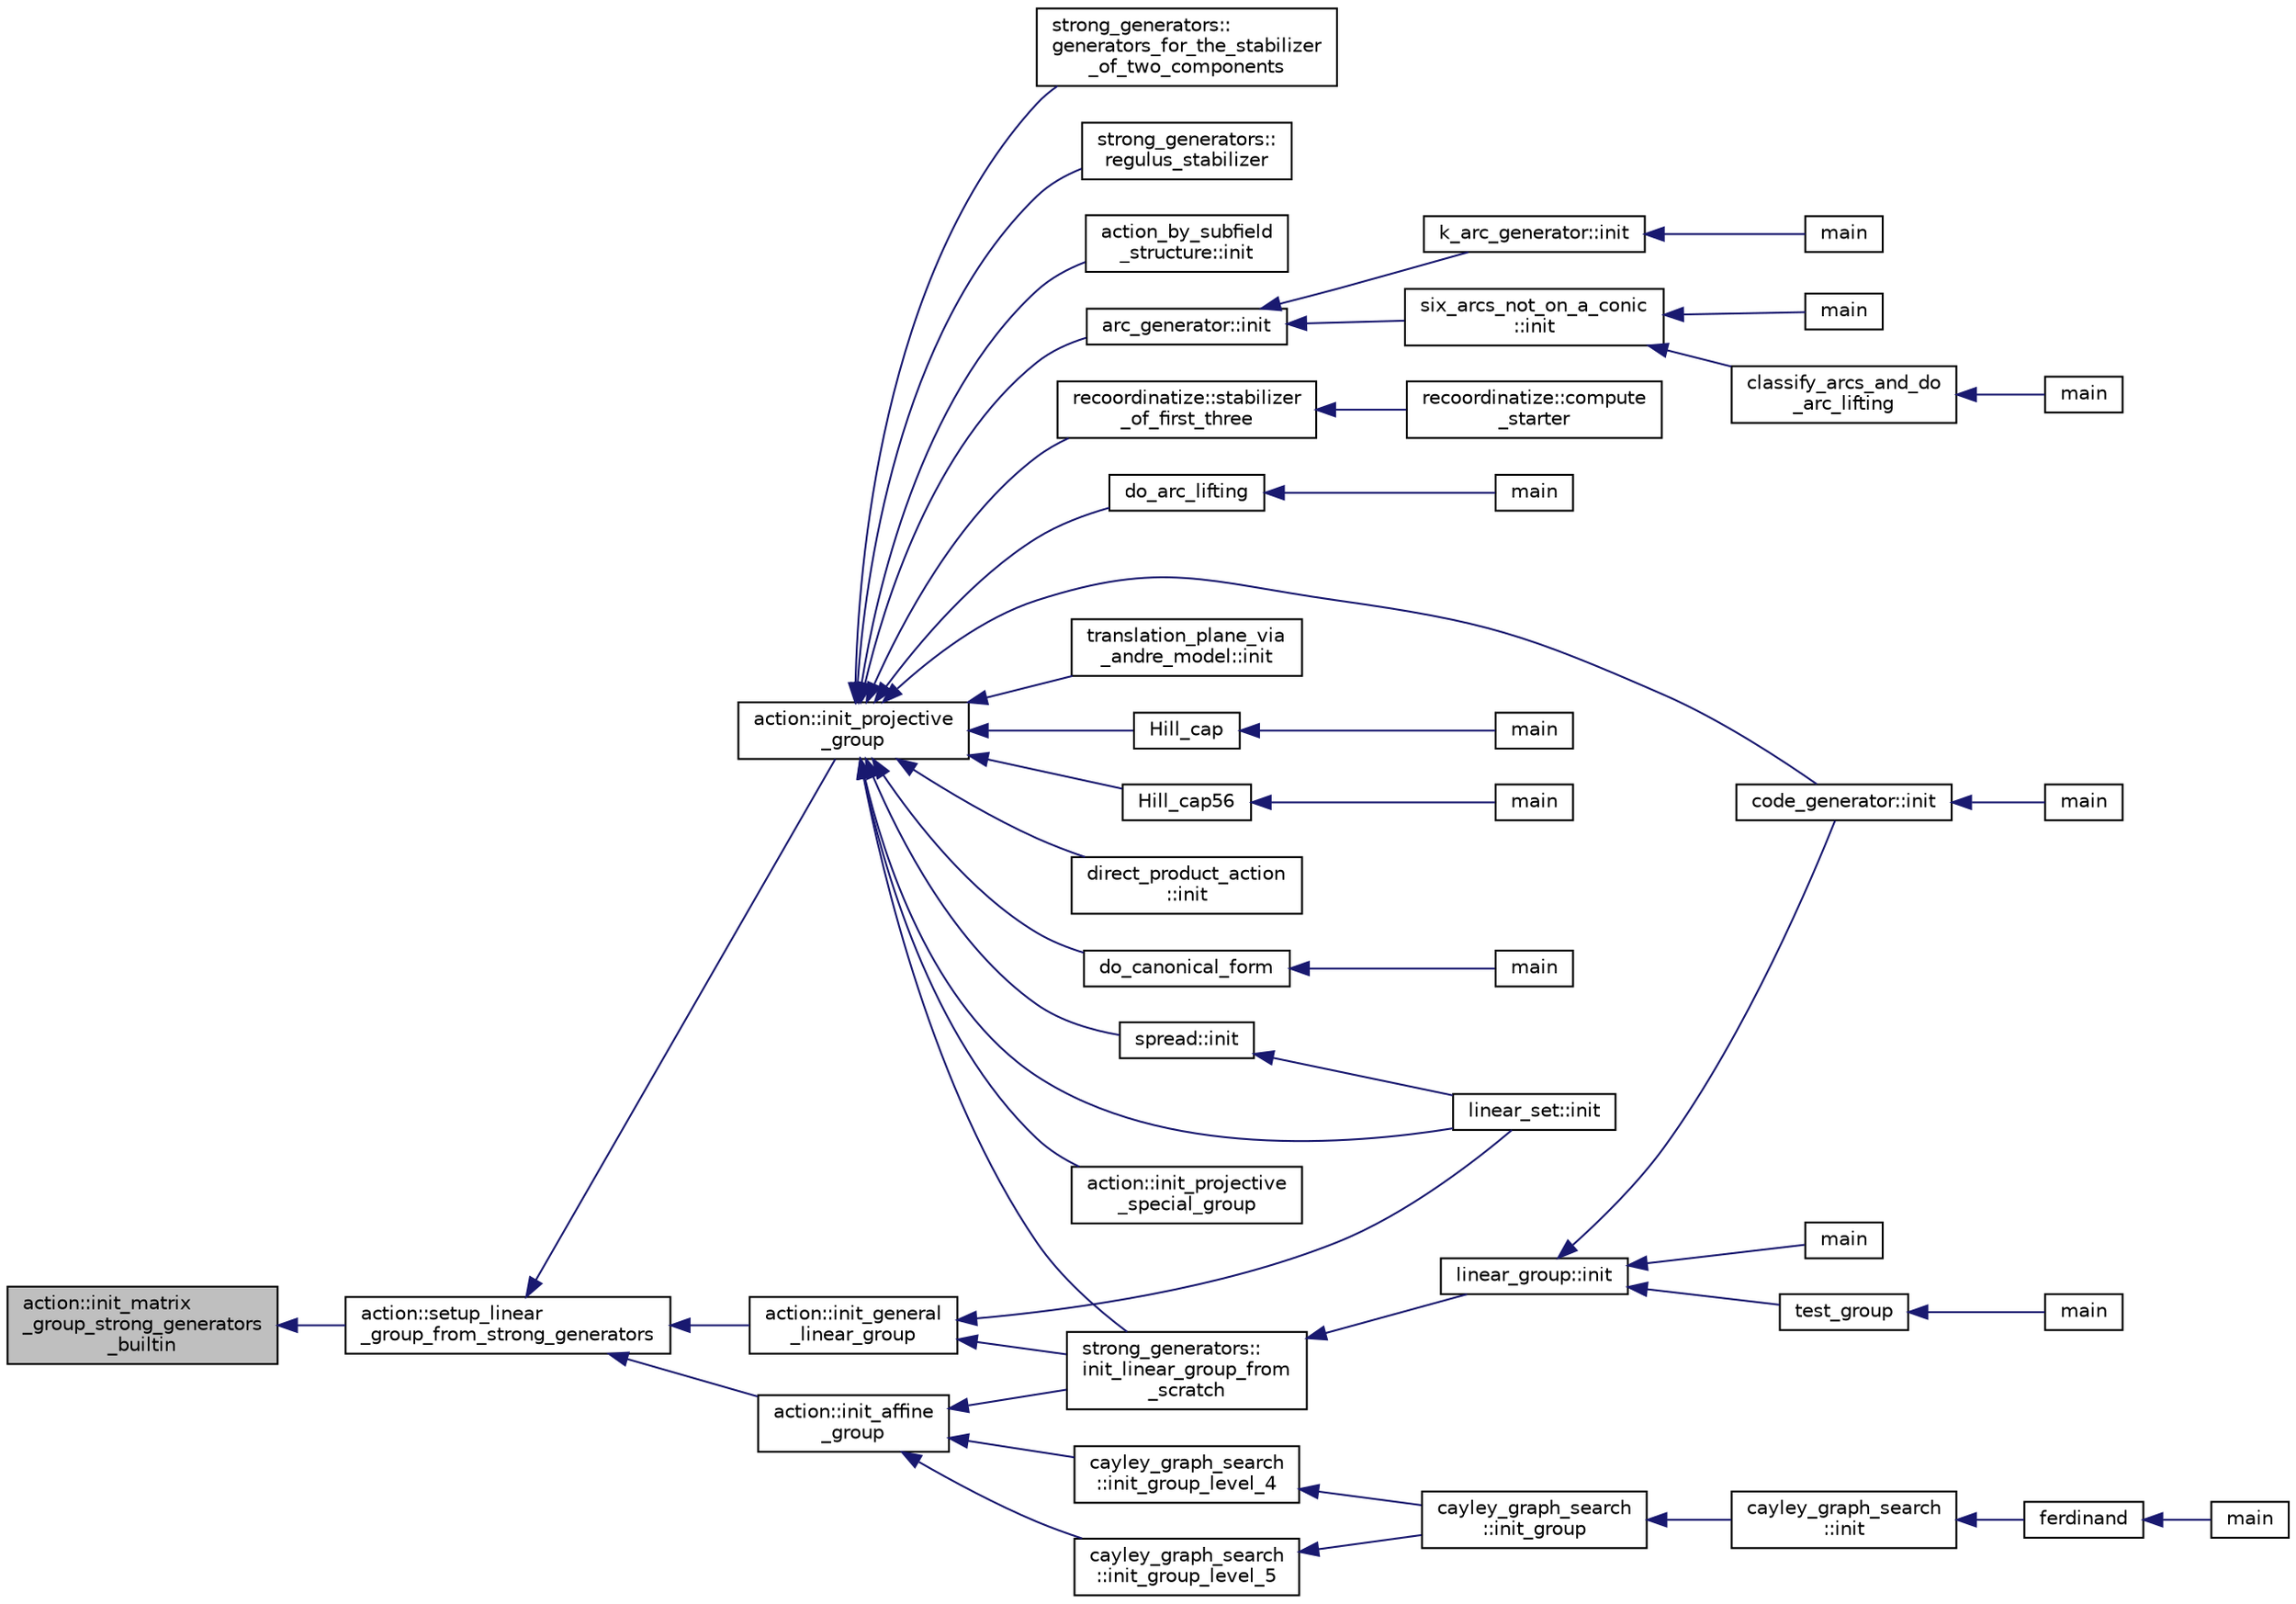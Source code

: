digraph "action::init_matrix_group_strong_generators_builtin"
{
  edge [fontname="Helvetica",fontsize="10",labelfontname="Helvetica",labelfontsize="10"];
  node [fontname="Helvetica",fontsize="10",shape=record];
  rankdir="LR";
  Node27664 [label="action::init_matrix\l_group_strong_generators\l_builtin",height=0.2,width=0.4,color="black", fillcolor="grey75", style="filled", fontcolor="black"];
  Node27664 -> Node27665 [dir="back",color="midnightblue",fontsize="10",style="solid",fontname="Helvetica"];
  Node27665 [label="action::setup_linear\l_group_from_strong_generators",height=0.2,width=0.4,color="black", fillcolor="white", style="filled",URL="$d2/d86/classaction.html#a20d2b143cd89f2ce81c02613356f69d1"];
  Node27665 -> Node27666 [dir="back",color="midnightblue",fontsize="10",style="solid",fontname="Helvetica"];
  Node27666 [label="action::init_projective\l_group",height=0.2,width=0.4,color="black", fillcolor="white", style="filled",URL="$d2/d86/classaction.html#ad943cb9d3828331bf5634c6dbfc31afd"];
  Node27666 -> Node27667 [dir="back",color="midnightblue",fontsize="10",style="solid",fontname="Helvetica"];
  Node27667 [label="do_arc_lifting",height=0.2,width=0.4,color="black", fillcolor="white", style="filled",URL="$d5/d9e/arcs__orderly_8_c.html#a7367bc544c290322bdbd4545388a27a8"];
  Node27667 -> Node27668 [dir="back",color="midnightblue",fontsize="10",style="solid",fontname="Helvetica"];
  Node27668 [label="main",height=0.2,width=0.4,color="black", fillcolor="white", style="filled",URL="$d5/d9e/arcs__orderly_8_c.html#a3c04138a5bfe5d72780bb7e82a18e627"];
  Node27666 -> Node27669 [dir="back",color="midnightblue",fontsize="10",style="solid",fontname="Helvetica"];
  Node27669 [label="code_generator::init",height=0.2,width=0.4,color="black", fillcolor="white", style="filled",URL="$db/d37/classcode__generator.html#acfaa1e8badf6f30255203f499b130af8"];
  Node27669 -> Node27670 [dir="back",color="midnightblue",fontsize="10",style="solid",fontname="Helvetica"];
  Node27670 [label="main",height=0.2,width=0.4,color="black", fillcolor="white", style="filled",URL="$d4/d4f/codes_8_c.html#a217dbf8b442f20279ea00b898af96f52"];
  Node27666 -> Node27671 [dir="back",color="midnightblue",fontsize="10",style="solid",fontname="Helvetica"];
  Node27671 [label="direct_product_action\l::init",height=0.2,width=0.4,color="black", fillcolor="white", style="filled",URL="$d3/d78/classdirect__product__action.html#aad40060e5821c011cccaa65a5c4df64f"];
  Node27666 -> Node27672 [dir="back",color="midnightblue",fontsize="10",style="solid",fontname="Helvetica"];
  Node27672 [label="Hill_cap",height=0.2,width=0.4,color="black", fillcolor="white", style="filled",URL="$da/d28/hill_8_c.html#a7c2543fe497e681d4b492b16ea7f933e"];
  Node27672 -> Node27673 [dir="back",color="midnightblue",fontsize="10",style="solid",fontname="Helvetica"];
  Node27673 [label="main",height=0.2,width=0.4,color="black", fillcolor="white", style="filled",URL="$da/d28/hill_8_c.html#a217dbf8b442f20279ea00b898af96f52"];
  Node27666 -> Node27674 [dir="back",color="midnightblue",fontsize="10",style="solid",fontname="Helvetica"];
  Node27674 [label="linear_set::init",height=0.2,width=0.4,color="black", fillcolor="white", style="filled",URL="$dd/d86/classlinear__set.html#a7ab24e84423749047d5465cb15505475"];
  Node27666 -> Node27675 [dir="back",color="midnightblue",fontsize="10",style="solid",fontname="Helvetica"];
  Node27675 [label="Hill_cap56",height=0.2,width=0.4,color="black", fillcolor="white", style="filled",URL="$df/d74/tl__geometry_8h.html#ad7fc0ff2bf8455ab25e170c6930047a6"];
  Node27675 -> Node27676 [dir="back",color="midnightblue",fontsize="10",style="solid",fontname="Helvetica"];
  Node27676 [label="main",height=0.2,width=0.4,color="black", fillcolor="white", style="filled",URL="$d4/d6e/make__something_8_c.html#a217dbf8b442f20279ea00b898af96f52"];
  Node27666 -> Node27677 [dir="back",color="midnightblue",fontsize="10",style="solid",fontname="Helvetica"];
  Node27677 [label="do_canonical_form",height=0.2,width=0.4,color="black", fillcolor="white", style="filled",URL="$dc/dd4/group__actions_8h.html#afb9f4a331a8a017ea3b8b7d9ed8dcc88"];
  Node27677 -> Node27678 [dir="back",color="midnightblue",fontsize="10",style="solid",fontname="Helvetica"];
  Node27678 [label="main",height=0.2,width=0.4,color="black", fillcolor="white", style="filled",URL="$d0/d2f/process_8_c.html#a3c04138a5bfe5d72780bb7e82a18e627"];
  Node27666 -> Node27679 [dir="back",color="midnightblue",fontsize="10",style="solid",fontname="Helvetica"];
  Node27679 [label="action::init_projective\l_special_group",height=0.2,width=0.4,color="black", fillcolor="white", style="filled",URL="$d2/d86/classaction.html#a4c69f0e07dff8ba8ac2415faf69d55a4"];
  Node27666 -> Node27680 [dir="back",color="midnightblue",fontsize="10",style="solid",fontname="Helvetica"];
  Node27680 [label="strong_generators::\linit_linear_group_from\l_scratch",height=0.2,width=0.4,color="black", fillcolor="white", style="filled",URL="$dc/d09/classstrong__generators.html#ad47ecfb9c141b65ed6aca34231d5a0d2"];
  Node27680 -> Node27681 [dir="back",color="midnightblue",fontsize="10",style="solid",fontname="Helvetica"];
  Node27681 [label="linear_group::init",height=0.2,width=0.4,color="black", fillcolor="white", style="filled",URL="$df/d5a/classlinear__group.html#a8119aa9b882192ab422b12614b259f28"];
  Node27681 -> Node27669 [dir="back",color="midnightblue",fontsize="10",style="solid",fontname="Helvetica"];
  Node27681 -> Node27682 [dir="back",color="midnightblue",fontsize="10",style="solid",fontname="Helvetica"];
  Node27682 [label="test_group",height=0.2,width=0.4,color="black", fillcolor="white", style="filled",URL="$d8/d03/analyze__q__designs_8_c.html#ad03444358d0b46e7aa4d88a806b44925"];
  Node27682 -> Node27683 [dir="back",color="midnightblue",fontsize="10",style="solid",fontname="Helvetica"];
  Node27683 [label="main",height=0.2,width=0.4,color="black", fillcolor="white", style="filled",URL="$d8/d03/analyze__q__designs_8_c.html#a217dbf8b442f20279ea00b898af96f52"];
  Node27681 -> Node27684 [dir="back",color="midnightblue",fontsize="10",style="solid",fontname="Helvetica"];
  Node27684 [label="main",height=0.2,width=0.4,color="black", fillcolor="white", style="filled",URL="$da/dd5/subspace__orbits__main_8_c.html#a217dbf8b442f20279ea00b898af96f52"];
  Node27666 -> Node27685 [dir="back",color="midnightblue",fontsize="10",style="solid",fontname="Helvetica"];
  Node27685 [label="strong_generators::\lgenerators_for_the_stabilizer\l_of_two_components",height=0.2,width=0.4,color="black", fillcolor="white", style="filled",URL="$dc/d09/classstrong__generators.html#acd9ddc5b768e4cf3f2398383d5a8f3b2"];
  Node27666 -> Node27686 [dir="back",color="midnightblue",fontsize="10",style="solid",fontname="Helvetica"];
  Node27686 [label="strong_generators::\lregulus_stabilizer",height=0.2,width=0.4,color="black", fillcolor="white", style="filled",URL="$dc/d09/classstrong__generators.html#a32e999d14b4168695f2e775ddf2ed7e7"];
  Node27666 -> Node27687 [dir="back",color="midnightblue",fontsize="10",style="solid",fontname="Helvetica"];
  Node27687 [label="action_by_subfield\l_structure::init",height=0.2,width=0.4,color="black", fillcolor="white", style="filled",URL="$dd/d67/classaction__by__subfield__structure.html#a565b45607d3ebc3eaa0e910a6ce6a661"];
  Node27666 -> Node27688 [dir="back",color="midnightblue",fontsize="10",style="solid",fontname="Helvetica"];
  Node27688 [label="arc_generator::init",height=0.2,width=0.4,color="black", fillcolor="white", style="filled",URL="$d4/d21/classarc__generator.html#ae614e18e9c641d67069fa27d48245cde"];
  Node27688 -> Node27689 [dir="back",color="midnightblue",fontsize="10",style="solid",fontname="Helvetica"];
  Node27689 [label="k_arc_generator::init",height=0.2,width=0.4,color="black", fillcolor="white", style="filled",URL="$d6/dd8/classk__arc__generator.html#a6036d9f52ede9f8ca681505626b5361d"];
  Node27689 -> Node27690 [dir="back",color="midnightblue",fontsize="10",style="solid",fontname="Helvetica"];
  Node27690 [label="main",height=0.2,width=0.4,color="black", fillcolor="white", style="filled",URL="$d6/d01/k__arc__generator__main_8_c.html#a217dbf8b442f20279ea00b898af96f52"];
  Node27688 -> Node27691 [dir="back",color="midnightblue",fontsize="10",style="solid",fontname="Helvetica"];
  Node27691 [label="six_arcs_not_on_a_conic\l::init",height=0.2,width=0.4,color="black", fillcolor="white", style="filled",URL="$d8/de6/classsix__arcs__not__on__a__conic.html#a7a4d5cf8a098488729934cfa8a70944a"];
  Node27691 -> Node27692 [dir="back",color="midnightblue",fontsize="10",style="solid",fontname="Helvetica"];
  Node27692 [label="classify_arcs_and_do\l_arc_lifting",height=0.2,width=0.4,color="black", fillcolor="white", style="filled",URL="$d6/dc3/arc__lifting__main_8_c.html#afdd7be16f16b8c71e9a72fe5f6a0b59c"];
  Node27692 -> Node27693 [dir="back",color="midnightblue",fontsize="10",style="solid",fontname="Helvetica"];
  Node27693 [label="main",height=0.2,width=0.4,color="black", fillcolor="white", style="filled",URL="$d6/dc3/arc__lifting__main_8_c.html#a217dbf8b442f20279ea00b898af96f52"];
  Node27691 -> Node27694 [dir="back",color="midnightblue",fontsize="10",style="solid",fontname="Helvetica"];
  Node27694 [label="main",height=0.2,width=0.4,color="black", fillcolor="white", style="filled",URL="$d2/dfa/create__surface__main_8_c.html#a217dbf8b442f20279ea00b898af96f52"];
  Node27666 -> Node27695 [dir="back",color="midnightblue",fontsize="10",style="solid",fontname="Helvetica"];
  Node27695 [label="recoordinatize::stabilizer\l_of_first_three",height=0.2,width=0.4,color="black", fillcolor="white", style="filled",URL="$d3/d3c/classrecoordinatize.html#ae8a24e776a57f0ac4923f6ed1d1db6e6"];
  Node27695 -> Node27696 [dir="back",color="midnightblue",fontsize="10",style="solid",fontname="Helvetica"];
  Node27696 [label="recoordinatize::compute\l_starter",height=0.2,width=0.4,color="black", fillcolor="white", style="filled",URL="$d3/d3c/classrecoordinatize.html#a274b399821488e5f6fb1adfbc8f8ebac"];
  Node27666 -> Node27697 [dir="back",color="midnightblue",fontsize="10",style="solid",fontname="Helvetica"];
  Node27697 [label="spread::init",height=0.2,width=0.4,color="black", fillcolor="white", style="filled",URL="$da/dc1/classspread.html#aa2493aebcdd72c4472213711dfcc2ab6"];
  Node27697 -> Node27674 [dir="back",color="midnightblue",fontsize="10",style="solid",fontname="Helvetica"];
  Node27666 -> Node27698 [dir="back",color="midnightblue",fontsize="10",style="solid",fontname="Helvetica"];
  Node27698 [label="translation_plane_via\l_andre_model::init",height=0.2,width=0.4,color="black", fillcolor="white", style="filled",URL="$d1/dcc/classtranslation__plane__via__andre__model.html#adb424599de168ade331979a9218ee07b"];
  Node27665 -> Node27699 [dir="back",color="midnightblue",fontsize="10",style="solid",fontname="Helvetica"];
  Node27699 [label="action::init_affine\l_group",height=0.2,width=0.4,color="black", fillcolor="white", style="filled",URL="$d2/d86/classaction.html#a32c0c683b3071fef19d28ca4880b568a"];
  Node27699 -> Node27700 [dir="back",color="midnightblue",fontsize="10",style="solid",fontname="Helvetica"];
  Node27700 [label="cayley_graph_search\l::init_group_level_4",height=0.2,width=0.4,color="black", fillcolor="white", style="filled",URL="$de/dae/classcayley__graph__search.html#a6593f90cd91bea8c23fe71acca05655e"];
  Node27700 -> Node27701 [dir="back",color="midnightblue",fontsize="10",style="solid",fontname="Helvetica"];
  Node27701 [label="cayley_graph_search\l::init_group",height=0.2,width=0.4,color="black", fillcolor="white", style="filled",URL="$de/dae/classcayley__graph__search.html#adbce2e517a8ed979f53e8aeb043cf4ca"];
  Node27701 -> Node27702 [dir="back",color="midnightblue",fontsize="10",style="solid",fontname="Helvetica"];
  Node27702 [label="cayley_graph_search\l::init",height=0.2,width=0.4,color="black", fillcolor="white", style="filled",URL="$de/dae/classcayley__graph__search.html#add9c6434abeaebac4a07bc03cb21672d"];
  Node27702 -> Node27703 [dir="back",color="midnightblue",fontsize="10",style="solid",fontname="Helvetica"];
  Node27703 [label="ferdinand",height=0.2,width=0.4,color="black", fillcolor="white", style="filled",URL="$da/df3/ferdinand_8_c.html#a322b57727d23cf5a0932f11c30ea18d9"];
  Node27703 -> Node27704 [dir="back",color="midnightblue",fontsize="10",style="solid",fontname="Helvetica"];
  Node27704 [label="main",height=0.2,width=0.4,color="black", fillcolor="white", style="filled",URL="$da/df3/ferdinand_8_c.html#a3c04138a5bfe5d72780bb7e82a18e627"];
  Node27699 -> Node27705 [dir="back",color="midnightblue",fontsize="10",style="solid",fontname="Helvetica"];
  Node27705 [label="cayley_graph_search\l::init_group_level_5",height=0.2,width=0.4,color="black", fillcolor="white", style="filled",URL="$de/dae/classcayley__graph__search.html#ab4427f6ab65833dae31a18f44a5d6d7a"];
  Node27705 -> Node27701 [dir="back",color="midnightblue",fontsize="10",style="solid",fontname="Helvetica"];
  Node27699 -> Node27680 [dir="back",color="midnightblue",fontsize="10",style="solid",fontname="Helvetica"];
  Node27665 -> Node27706 [dir="back",color="midnightblue",fontsize="10",style="solid",fontname="Helvetica"];
  Node27706 [label="action::init_general\l_linear_group",height=0.2,width=0.4,color="black", fillcolor="white", style="filled",URL="$d2/d86/classaction.html#a1ff1bf53f9073bfc76ff073e7af6f396"];
  Node27706 -> Node27674 [dir="back",color="midnightblue",fontsize="10",style="solid",fontname="Helvetica"];
  Node27706 -> Node27680 [dir="back",color="midnightblue",fontsize="10",style="solid",fontname="Helvetica"];
}
